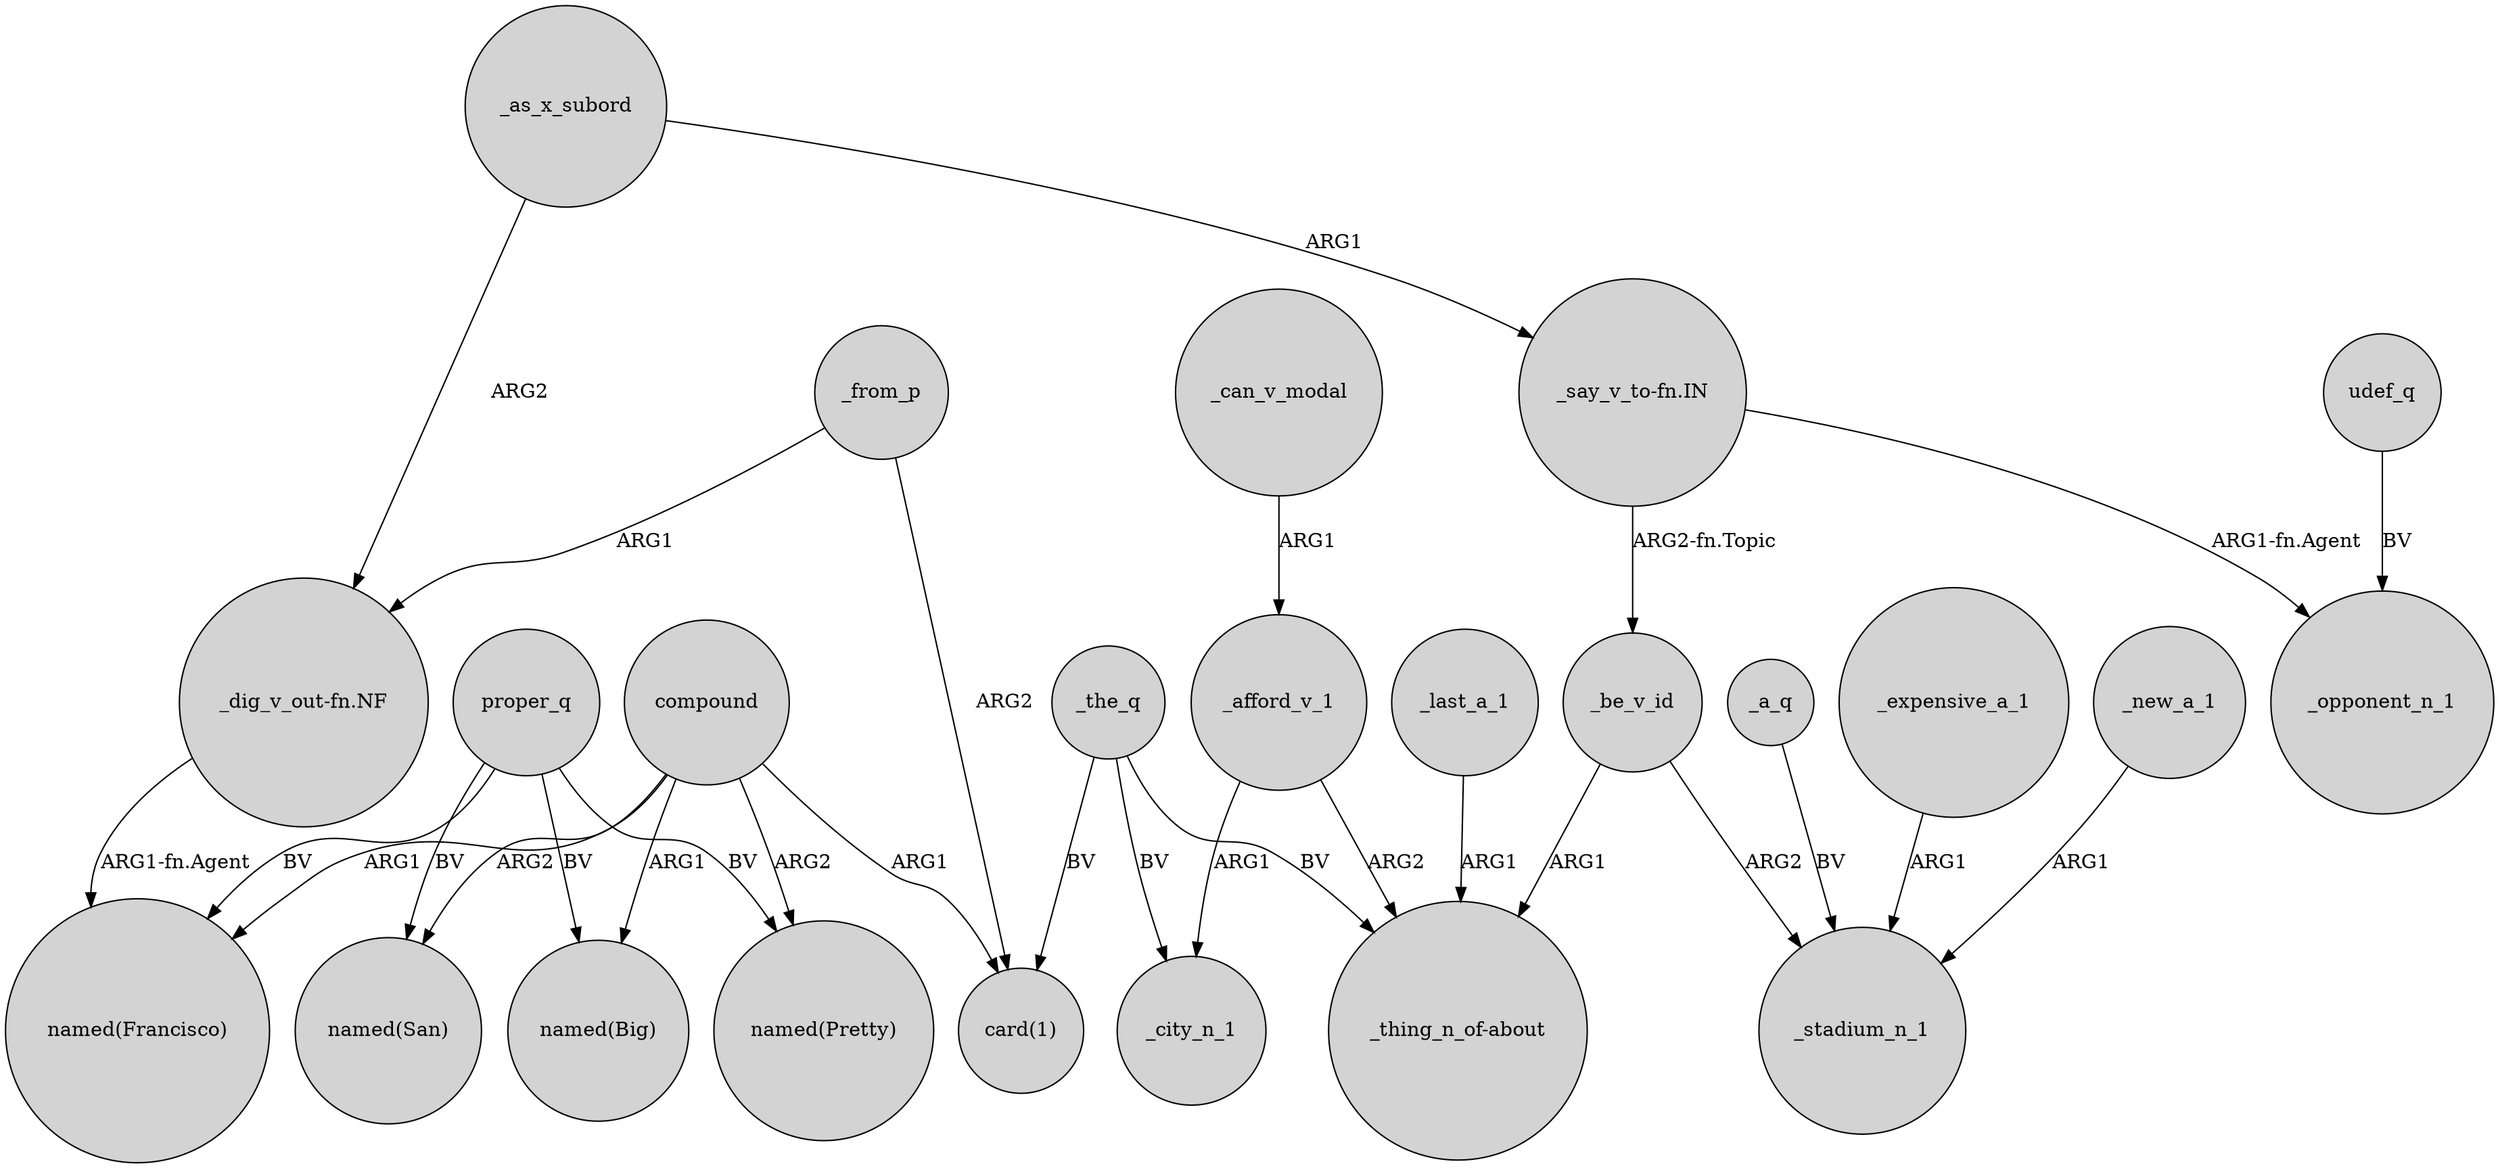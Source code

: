 digraph {
	node [shape=circle style=filled]
	proper_q -> "named(Francisco)" [label=BV]
	_afford_v_1 -> "_thing_n_of-about" [label=ARG2]
	compound -> "named(San)" [label=ARG2]
	_be_v_id -> _stadium_n_1 [label=ARG2]
	_the_q -> "card(1)" [label=BV]
	_a_q -> _stadium_n_1 [label=BV]
	proper_q -> "named(Pretty)" [label=BV]
	_expensive_a_1 -> _stadium_n_1 [label=ARG1]
	_be_v_id -> "_thing_n_of-about" [label=ARG1]
	_from_p -> "card(1)" [label=ARG2]
	_afford_v_1 -> _city_n_1 [label=ARG1]
	compound -> "named(Pretty)" [label=ARG2]
	"_say_v_to-fn.IN" -> _be_v_id [label="ARG2-fn.Topic"]
	_can_v_modal -> _afford_v_1 [label=ARG1]
	udef_q -> _opponent_n_1 [label=BV]
	"_say_v_to-fn.IN" -> _opponent_n_1 [label="ARG1-fn.Agent"]
	_new_a_1 -> _stadium_n_1 [label=ARG1]
	_from_p -> "_dig_v_out-fn.NF" [label=ARG1]
	compound -> "named(Big)" [label=ARG1]
	compound -> "named(Francisco)" [label=ARG1]
	"_dig_v_out-fn.NF" -> "named(Francisco)" [label="ARG1-fn.Agent"]
	_the_q -> _city_n_1 [label=BV]
	compound -> "card(1)" [label=ARG1]
	proper_q -> "named(San)" [label=BV]
	_as_x_subord -> "_dig_v_out-fn.NF" [label=ARG2]
	_the_q -> "_thing_n_of-about" [label=BV]
	_last_a_1 -> "_thing_n_of-about" [label=ARG1]
	_as_x_subord -> "_say_v_to-fn.IN" [label=ARG1]
	proper_q -> "named(Big)" [label=BV]
}
